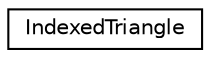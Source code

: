 digraph "Graphical Class Hierarchy"
{
  edge [fontname="Helvetica",fontsize="10",labelfontname="Helvetica",labelfontsize="10"];
  node [fontname="Helvetica",fontsize="10",shape=record];
  rankdir="LR";
  Node1 [label="IndexedTriangle",height=0.2,width=0.4,color="black", fillcolor="white", style="filled",URL="$class_indexed_triangle.html"];
}

